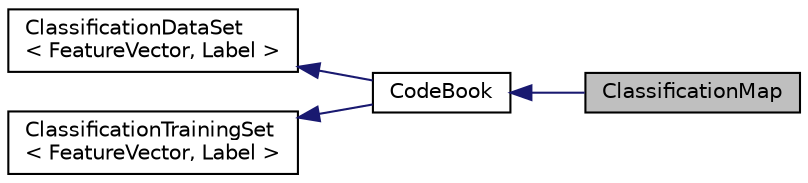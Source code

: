 digraph "ClassificationMap"
{
  edge [fontname="Helvetica",fontsize="10",labelfontname="Helvetica",labelfontsize="10"];
  node [fontname="Helvetica",fontsize="10",shape=record];
  rankdir="LR";
  Node0 [label="ClassificationMap",height=0.2,width=0.4,color="black", fillcolor="grey75", style="filled", fontcolor="black"];
  Node1 -> Node0 [dir="back",color="midnightblue",fontsize="10",style="solid",fontname="Helvetica"];
  Node1 [label="CodeBook",height=0.2,width=0.4,color="black", fillcolor="white", style="filled",URL="$classCodeBook.html"];
  Node2 -> Node1 [dir="back",color="midnightblue",fontsize="10",style="solid",fontname="Helvetica"];
  Node2 [label="ClassificationDataSet\l\< FeatureVector, Label \>",height=0.2,width=0.4,color="black", fillcolor="white", style="filled",URL="$classClassificationDataSet.html"];
  Node3 -> Node1 [dir="back",color="midnightblue",fontsize="10",style="solid",fontname="Helvetica"];
  Node3 [label="ClassificationTrainingSet\l\< FeatureVector, Label \>",height=0.2,width=0.4,color="black", fillcolor="white", style="filled",URL="$classClassificationTrainingSet.html"];
}
